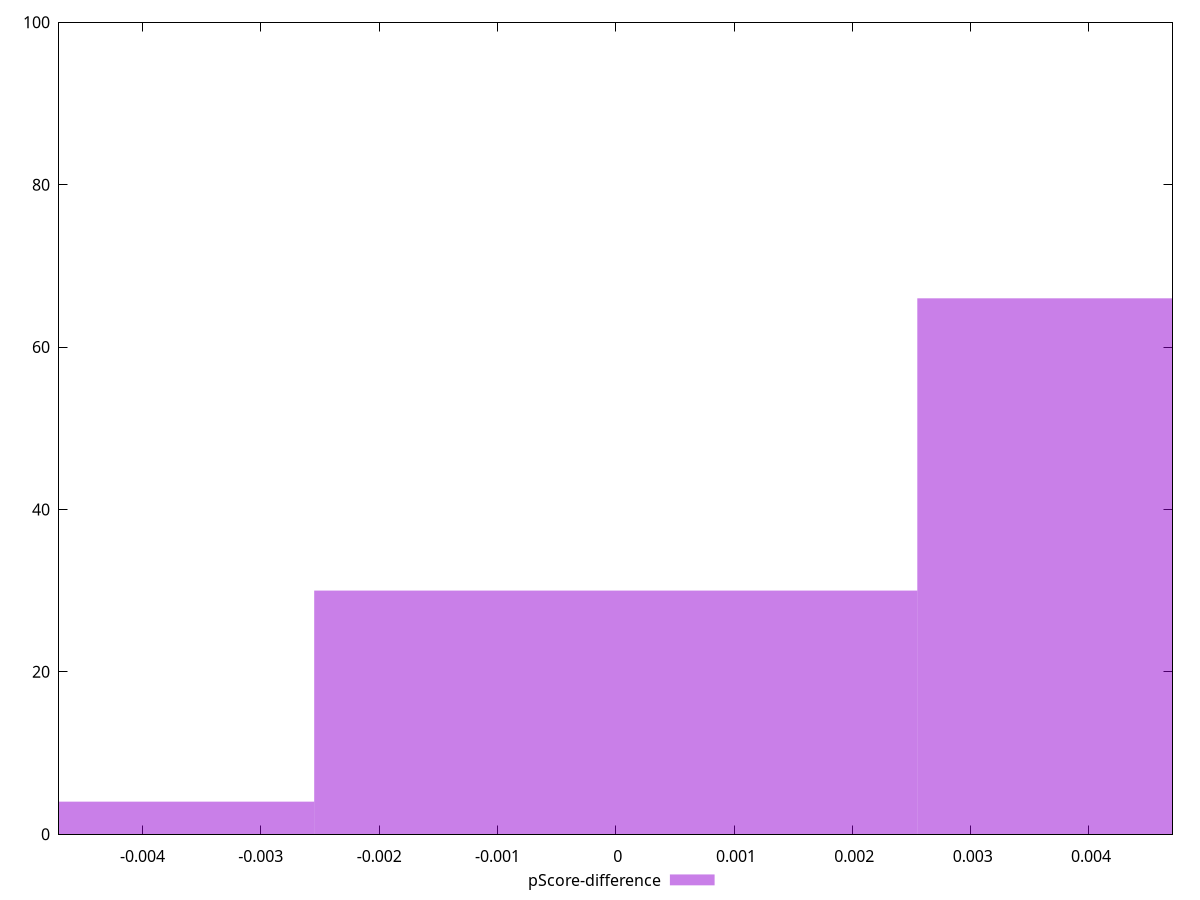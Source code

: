 reset

$pScoreDifference <<EOF
0.005097613897950611 66
0 30
-0.005097613897950611 4
EOF

set key outside below
set boxwidth 0.005097613897950611
set xrange [-0.004705882352941171:0.004705882352941171]
set yrange [0:100]
set trange [0:100]
set style fill transparent solid 0.5 noborder
set terminal svg size 640, 490 enhanced background rgb 'white'
set output "report_00015_2021-02-09T16-11-33.973Z/unused-javascript/samples/pages+cached+noadtech+nomedia+nocss/pScore-difference/histogram.svg"

plot $pScoreDifference title "pScore-difference" with boxes

reset
